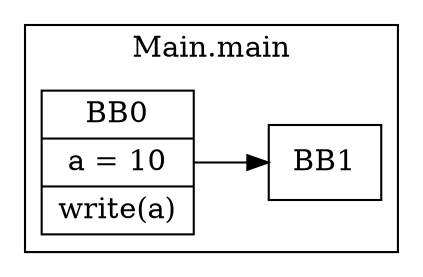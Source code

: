 digraph G {
  graph [ rankdir = "LR" ];
  subgraph cluster_0 {
    label = "Main.main"
    M0_BB0 [
      shape="record"
      label="BB0|a = 10|write(a)"
    ];
    M0_BB0 -> M0_BB1;
    M0_BB1 [
      shape="record"
      label="BB1"
    ];
  }
}
